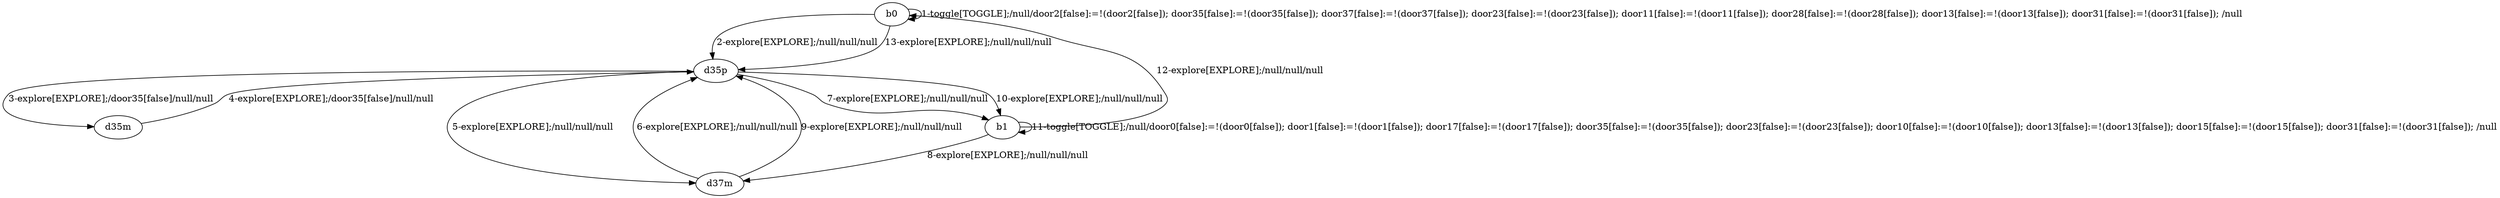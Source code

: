 # Total number of goals covered by this test: 1
# d35m --> d35p

digraph g {
"b0" -> "b0" [label = "1-toggle[TOGGLE];/null/door2[false]:=!(door2[false]); door35[false]:=!(door35[false]); door37[false]:=!(door37[false]); door23[false]:=!(door23[false]); door11[false]:=!(door11[false]); door28[false]:=!(door28[false]); door13[false]:=!(door13[false]); door31[false]:=!(door31[false]); /null"];
"b0" -> "d35p" [label = "2-explore[EXPLORE];/null/null/null"];
"d35p" -> "d35m" [label = "3-explore[EXPLORE];/door35[false]/null/null"];
"d35m" -> "d35p" [label = "4-explore[EXPLORE];/door35[false]/null/null"];
"d35p" -> "d37m" [label = "5-explore[EXPLORE];/null/null/null"];
"d37m" -> "d35p" [label = "6-explore[EXPLORE];/null/null/null"];
"d35p" -> "b1" [label = "7-explore[EXPLORE];/null/null/null"];
"b1" -> "d37m" [label = "8-explore[EXPLORE];/null/null/null"];
"d37m" -> "d35p" [label = "9-explore[EXPLORE];/null/null/null"];
"d35p" -> "b1" [label = "10-explore[EXPLORE];/null/null/null"];
"b1" -> "b1" [label = "11-toggle[TOGGLE];/null/door0[false]:=!(door0[false]); door1[false]:=!(door1[false]); door17[false]:=!(door17[false]); door35[false]:=!(door35[false]); door23[false]:=!(door23[false]); door10[false]:=!(door10[false]); door13[false]:=!(door13[false]); door15[false]:=!(door15[false]); door31[false]:=!(door31[false]); /null"];
"b1" -> "b0" [label = "12-explore[EXPLORE];/null/null/null"];
"b0" -> "d35p" [label = "13-explore[EXPLORE];/null/null/null"];
}